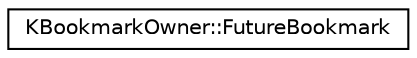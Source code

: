 digraph "Graphical Class Hierarchy"
{
  edge [fontname="Helvetica",fontsize="10",labelfontname="Helvetica",labelfontsize="10"];
  node [fontname="Helvetica",fontsize="10",shape=record];
  rankdir="LR";
  Node0 [label="KBookmarkOwner::FutureBookmark",height=0.2,width=0.4,color="black", fillcolor="white", style="filled",URL="$classKBookmarkOwner_1_1FutureBookmark.html",tooltip="Represents the data for a bookmark that will be added. "];
}

